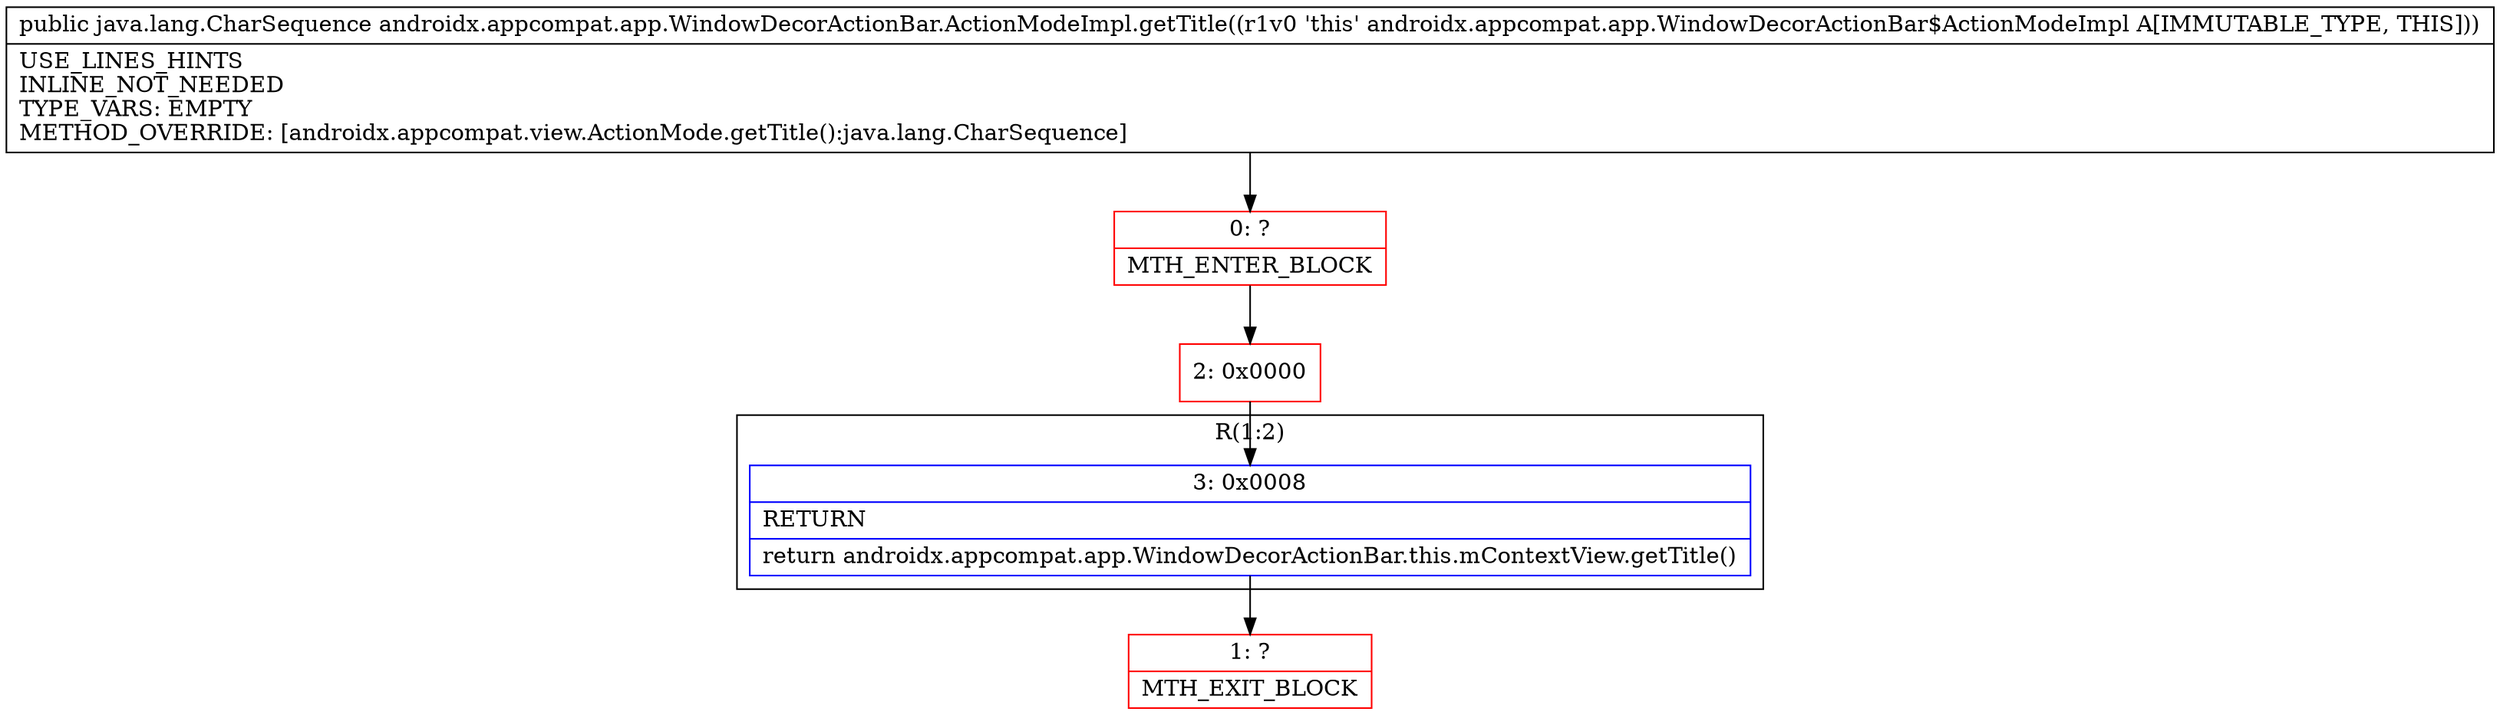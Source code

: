 digraph "CFG forandroidx.appcompat.app.WindowDecorActionBar.ActionModeImpl.getTitle()Ljava\/lang\/CharSequence;" {
subgraph cluster_Region_1392377032 {
label = "R(1:2)";
node [shape=record,color=blue];
Node_3 [shape=record,label="{3\:\ 0x0008|RETURN\l|return androidx.appcompat.app.WindowDecorActionBar.this.mContextView.getTitle()\l}"];
}
Node_0 [shape=record,color=red,label="{0\:\ ?|MTH_ENTER_BLOCK\l}"];
Node_2 [shape=record,color=red,label="{2\:\ 0x0000}"];
Node_1 [shape=record,color=red,label="{1\:\ ?|MTH_EXIT_BLOCK\l}"];
MethodNode[shape=record,label="{public java.lang.CharSequence androidx.appcompat.app.WindowDecorActionBar.ActionModeImpl.getTitle((r1v0 'this' androidx.appcompat.app.WindowDecorActionBar$ActionModeImpl A[IMMUTABLE_TYPE, THIS]))  | USE_LINES_HINTS\lINLINE_NOT_NEEDED\lTYPE_VARS: EMPTY\lMETHOD_OVERRIDE: [androidx.appcompat.view.ActionMode.getTitle():java.lang.CharSequence]\l}"];
MethodNode -> Node_0;Node_3 -> Node_1;
Node_0 -> Node_2;
Node_2 -> Node_3;
}

